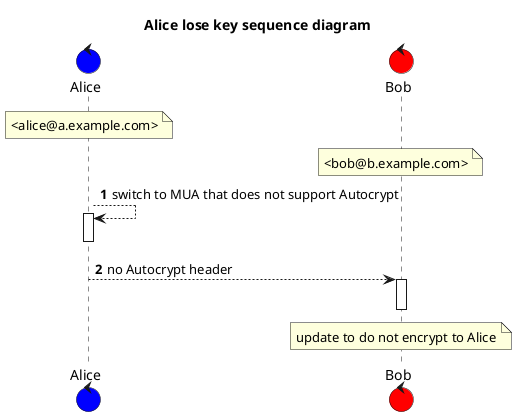 @startuml

autonumber
title "Alice lose key sequence diagram"

control Alice #blue
control Bob #red

note over Alice: <alice@a.example.com>
note over Bob: <bob@b.example.com>

Alice --> Alice: switch to MUA that does not support Autocrypt
activate Alice
deactivate Alice

Alice --> Bob: no Autocrypt header
activate  Bob
note over Bob: update to do not encrypt to Alice
deactivate Alice
deactivate Bob

@enduml
